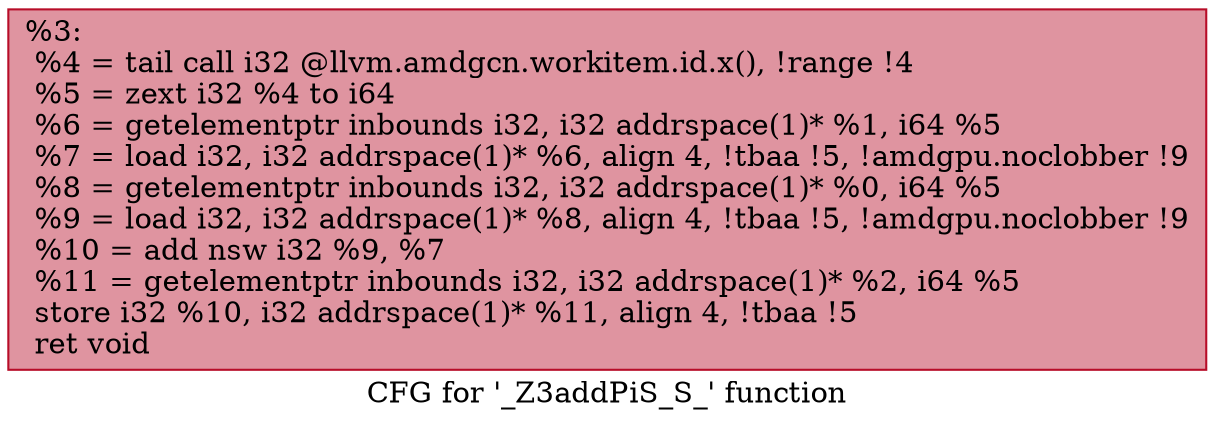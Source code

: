 digraph "CFG for '_Z3addPiS_S_' function" {
	label="CFG for '_Z3addPiS_S_' function";

	Node0x4828c90 [shape=record,color="#b70d28ff", style=filled, fillcolor="#b70d2870",label="{%3:\l  %4 = tail call i32 @llvm.amdgcn.workitem.id.x(), !range !4\l  %5 = zext i32 %4 to i64\l  %6 = getelementptr inbounds i32, i32 addrspace(1)* %1, i64 %5\l  %7 = load i32, i32 addrspace(1)* %6, align 4, !tbaa !5, !amdgpu.noclobber !9\l  %8 = getelementptr inbounds i32, i32 addrspace(1)* %0, i64 %5\l  %9 = load i32, i32 addrspace(1)* %8, align 4, !tbaa !5, !amdgpu.noclobber !9\l  %10 = add nsw i32 %9, %7\l  %11 = getelementptr inbounds i32, i32 addrspace(1)* %2, i64 %5\l  store i32 %10, i32 addrspace(1)* %11, align 4, !tbaa !5\l  ret void\l}"];
}
